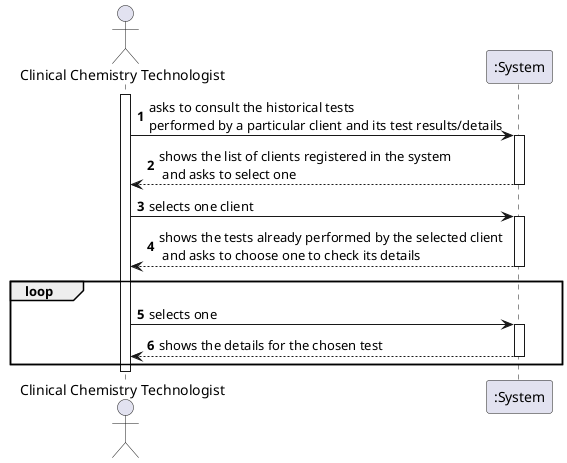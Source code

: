 @startuml
'https://plantuml.com/sequence-diagram

autonumber
actor "Clinical Chemistry Technologist" as CCT
participant ":System" as S

activate CCT
CCT -> S: asks to consult the historical tests \nperformed by a particular client and its test results/details
activate S
S --> CCT: shows the list of clients registered in the system\n and asks to select one
deactivate S
CCT -> S: selects one client
activate S
S --> CCT: shows the tests already performed by the selected client\n and asks to choose one to check its details
deactivate S
loop
CCT -> S: selects one
activate S
S --> CCT: shows the details for the chosen test
deactivate S
end


deactivate CCT





@enduml